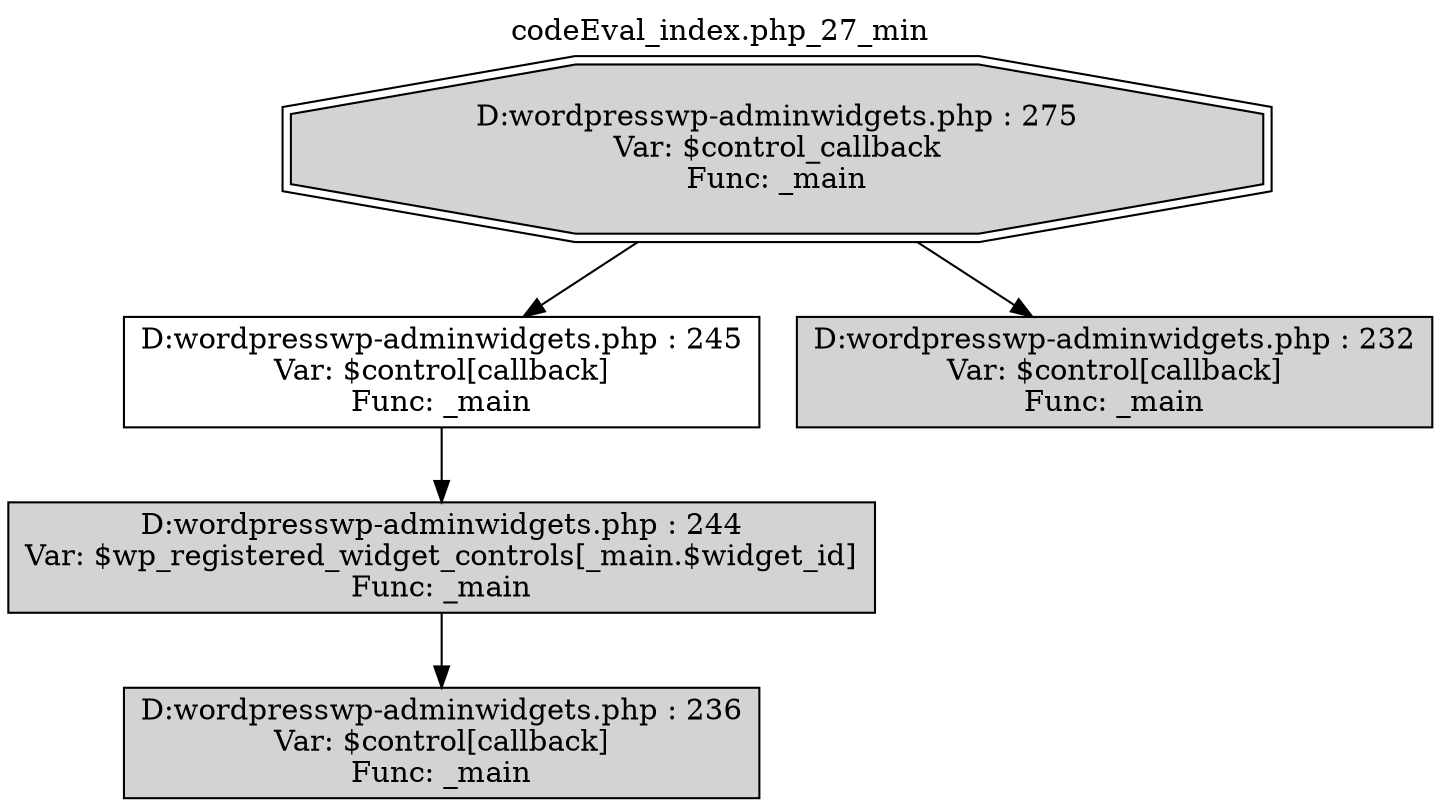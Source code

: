 digraph cfg {
  label="codeEval_index.php_27_min";
  labelloc=t;
  n1 [shape=doubleoctagon, label="D:\wordpress\wp-admin\widgets.php : 275\nVar: $control_callback\nFunc: _main\n",style=filled];
  n2 [shape=box, label="D:\wordpress\wp-admin\widgets.php : 245\nVar: $control[callback]\nFunc: _main\n"];
  n3 [shape=box, label="D:\wordpress\wp-admin\widgets.php : 244\nVar: $wp_registered_widget_controls[_main.$widget_id]\nFunc: _main\n",style=filled];
  n4 [shape=box, label="D:\wordpress\wp-admin\widgets.php : 236\nVar: $control[callback]\nFunc: _main\n",style=filled];
  n5 [shape=box, label="D:\wordpress\wp-admin\widgets.php : 232\nVar: $control[callback]\nFunc: _main\n",style=filled];
  n1 -> n2;
  n1 -> n5;
  n2 -> n3;
  n3 -> n4;
}
